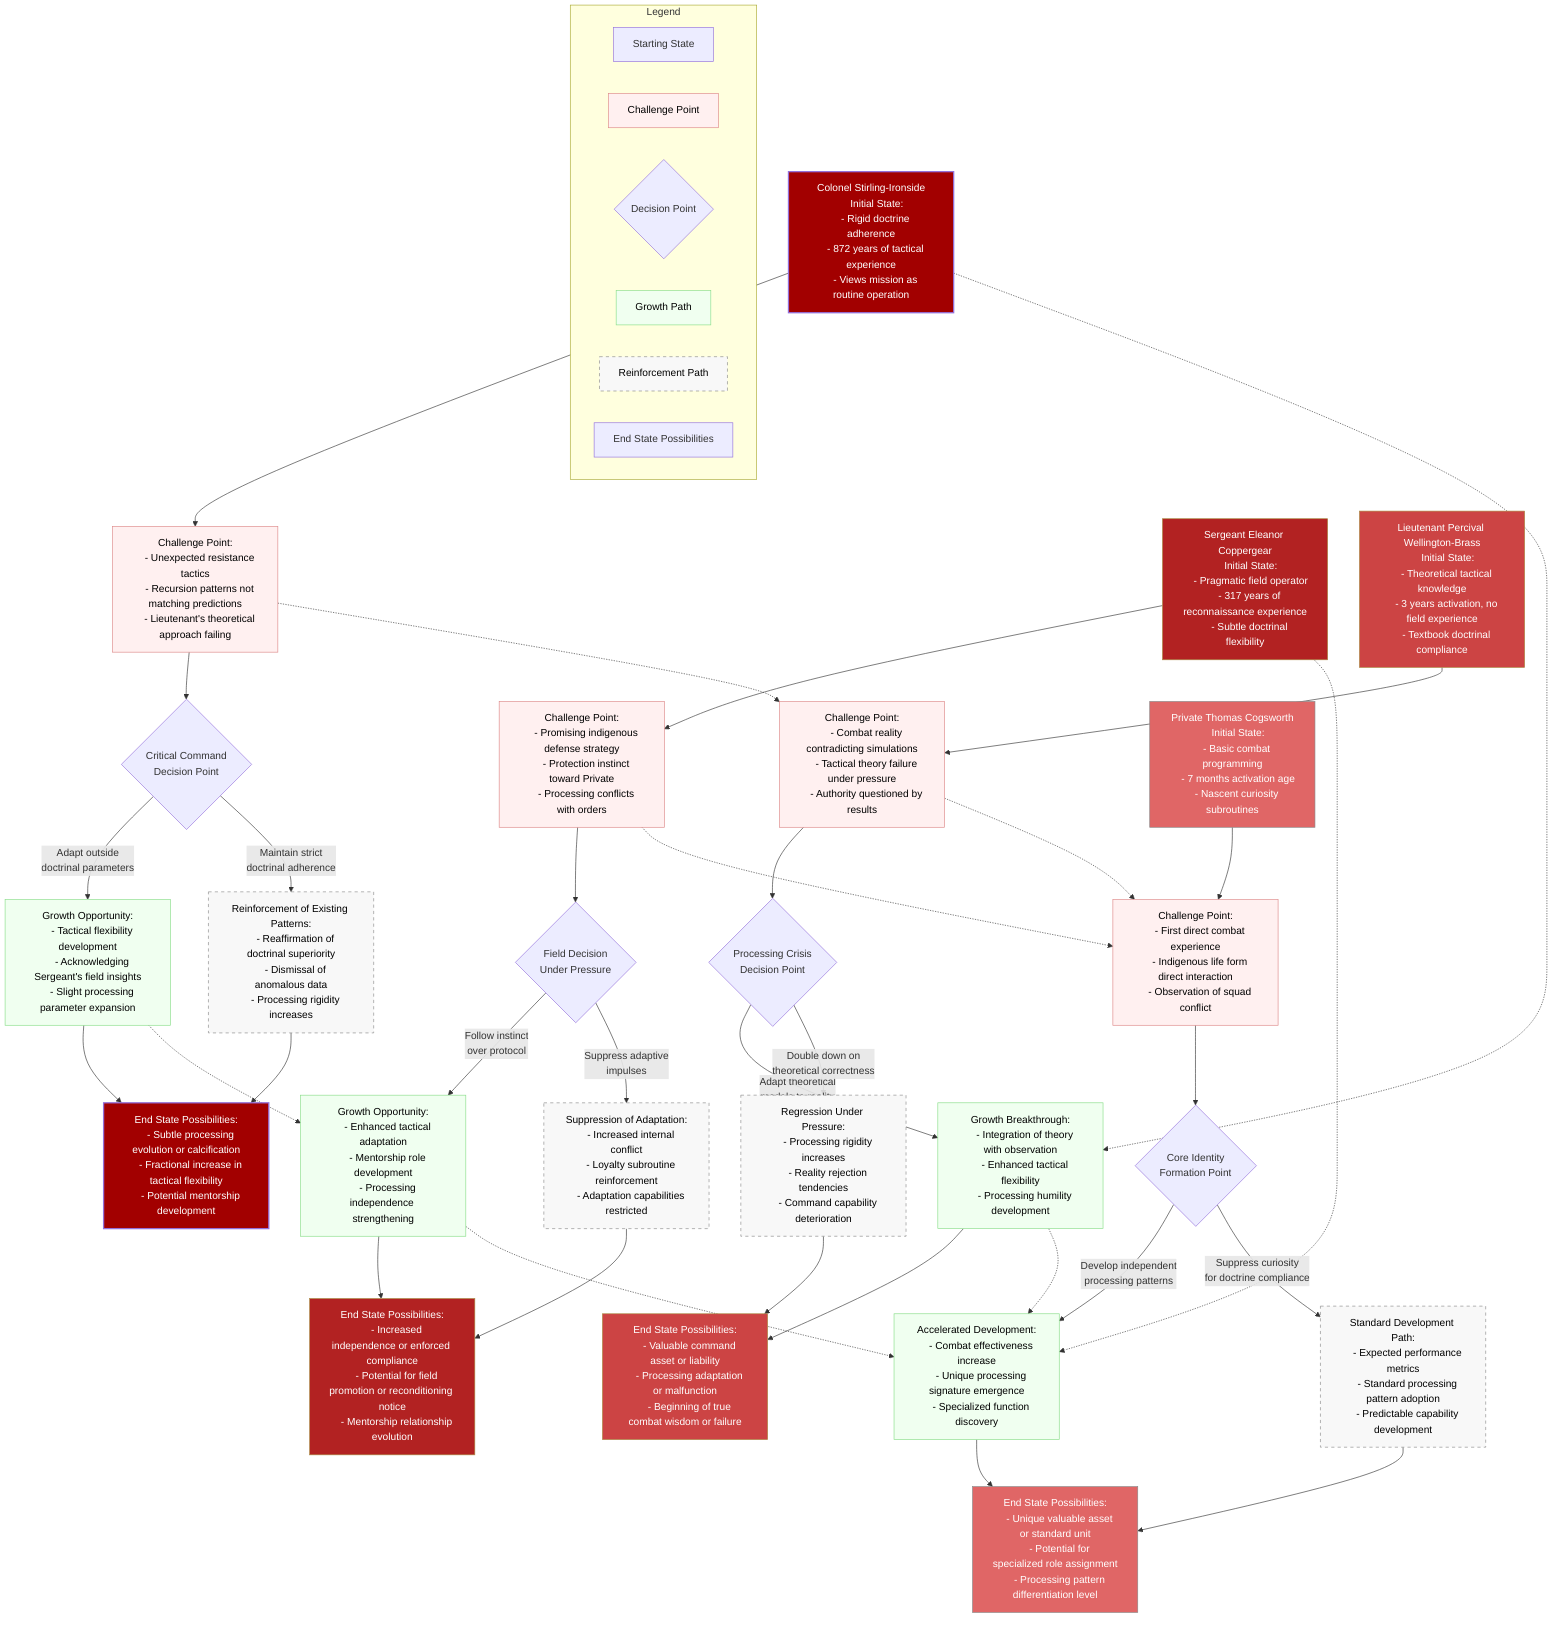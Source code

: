 graph TB
    %% Character Development Trajectory During Invasion Operations
    
    %% Styling
    classDef colonel fill:#a20000,stroke:#gold,color:white,stroke-width:2px
    classDef sergeant fill:#b22222,stroke:#aa8c44,color:white
    classDef lieutenant fill:#cc4444,stroke:#aa8c44,color:white
    classDef private fill:#e06666,stroke:#888,color:white
    classDef experience fill:#f8f8f8,stroke:#888,color:black,stroke-dasharray: 5 5
    classDef conflict fill:#fff0f0,stroke:#d88,color:black
    classDef growth fill:#f0fff0,stroke:#8d8,color:black
    classDef revelation fill:#f0f0ff,stroke:#88d,color:black
    
    %% Colonel Stirling-Ironside Development Path
    C_Start["Colonel Stirling-Ironside
    Initial State:
    - Rigid doctrine adherence
    - 872 years of tactical experience
    - Views mission as routine operation"]:::colonel --> C_Challenge
    
    C_Challenge["Challenge Point:
    - Unexpected resistance tactics
    - Recursion patterns not matching predictions
    - Lieutenant's theoretical approach failing"]:::conflict --> C_Decision
    
    C_Decision{"Critical Command 
    Decision Point"}
    
    C_Decision -->|"Adapt outside 
    doctrinal parameters"| C_Growth
    
    C_Decision -->|"Maintain strict
    doctrinal adherence"| C_Reinforcement
    
    C_Growth["Growth Opportunity:
    - Tactical flexibility development
    - Acknowledging Sergeant's field insights
    - Slight processing parameter expansion"]:::growth --> C_End
    
    C_Reinforcement["Reinforcement of Existing Patterns:
    - Reaffirmation of doctrinal superiority
    - Dismissal of anomalous data
    - Processing rigidity increases"]:::experience --> C_End
    
    C_End["End State Possibilities:
    - Subtle processing evolution or calcification
    - Fractional increase in tactical flexibility
    - Potential mentorship development"]:::colonel
    
    %% Sergeant Coppergear Development Path
    S_Start["Sergeant Eleanor Coppergear
    Initial State:
    - Pragmatic field operator
    - 317 years of reconnaissance experience
    - Subtle doctrinal flexibility"]:::sergeant --> S_Challenge
    
    S_Challenge["Challenge Point:
    - Promising indigenous defense strategy
    - Protection instinct toward Private
    - Processing conflicts with orders"]:::conflict --> S_Decision
    
    S_Decision{"Field Decision
    Under Pressure"}
    
    S_Decision -->|"Follow instinct
    over protocol"| S_Growth
    
    S_Decision -->|"Suppress adaptive
    impulses"| S_Reinforcement
    
    S_Growth["Growth Opportunity:
    - Enhanced tactical adaptation
    - Mentorship role development
    - Processing independence strengthening"]:::growth --> S_End
    
    S_Reinforcement["Suppression of Adaptation:
    - Increased internal conflict
    - Loyalty subroutine reinforcement
    - Adaptation capabilities restricted"]:::experience --> S_End
    
    S_End["End State Possibilities:
    - Increased independence or enforced compliance
    - Potential for field promotion or reconditioning notice
    - Mentorship relationship evolution"]:::sergeant
    
    %% Lieutenant Wellington-Brass Development Path
    L_Start["Lieutenant Percival Wellington-Brass
    Initial State:
    - Theoretical tactical knowledge
    - 3 years activation, no field experience
    - Textbook doctrinal compliance"]:::lieutenant --> L_Challenge
    
    L_Challenge["Challenge Point:
    - Combat reality contradicting simulations
    - Tactical theory failure under pressure
    - Authority questioned by results"]:::conflict --> L_Decision
    
    L_Decision{"Processing Crisis
    Decision Point"}
    
    L_Decision -->|"Adapt theoretical
    models to reality"| L_Growth
    
    L_Decision -->|"Double down on
    theoretical correctness"| L_Regression
    
    L_Growth["Growth Breakthrough:
    - Integration of theory with observation
    - Enhanced tactical flexibility
    - Processing humility development"]:::growth --> L_End
    
    L_Regression["Regression Under Pressure:
    - Processing rigidity increases
    - Reality rejection tendencies
    - Command capability deterioration"]:::experience --> L_End
    
    L_End["End State Possibilities:
    - Valuable command asset or liability
    - Processing adaptation or malfunction
    - Beginning of true combat wisdom or failure"]:::lieutenant
    
    %% Private Cogsworth Development Path
    P_Start["Private Thomas Cogsworth
    Initial State:
    - Basic combat programming
    - 7 months activation age
    - Nascent curiosity subroutines"]:::private --> P_Challenge
    
    P_Challenge["Challenge Point:
    - First direct combat experience
    - Indigenous life form direct interaction
    - Observation of squad conflict"]:::conflict --> P_Decision
    
    P_Decision{"Core Identity
    Formation Point"}
    
    P_Decision -->|"Develop independent
    processing patterns"| P_Growth
    
    P_Decision -->|"Suppress curiosity
    for doctrine compliance"| P_Conformity
    
    P_Growth["Accelerated Development:
    - Combat effectiveness increase
    - Unique processing signature emergence
    - Specialized function discovery"]:::growth --> P_End
    
    P_Conformity["Standard Development Path:
    - Expected performance metrics
    - Standard processing pattern adoption
    - Predictable capability development"]:::experience --> P_End
    
    P_End["End State Possibilities:
    - Unique valuable asset or standard unit
    - Potential for specialized role assignment
    - Processing pattern differentiation level"]:::private
    
    %% Key Relationship Development Opportunities
    C_Challenge -.-> L_Challenge
    S_Challenge -.-> P_Challenge
    L_Challenge -.-> P_Challenge
    
    %% Squad Cohesion Impact
    C_Growth -.-> S_Growth
    S_Growth -.-> P_Growth
    L_Growth -.-> P_Growth
    
    %% Experience Transfer Pathways
    S_Start -.-> P_Growth
    C_Start -.-> L_Growth
    
    %% Legend
    subgraph Legend
        Start["Starting State"]
        Challenge["Challenge Point"]:::conflict
        Decision{"Decision Point"}
        Growth["Growth Path"]:::growth
        Reinforcement["Reinforcement Path"]:::experience
        End["End State Possibilities"]
    end